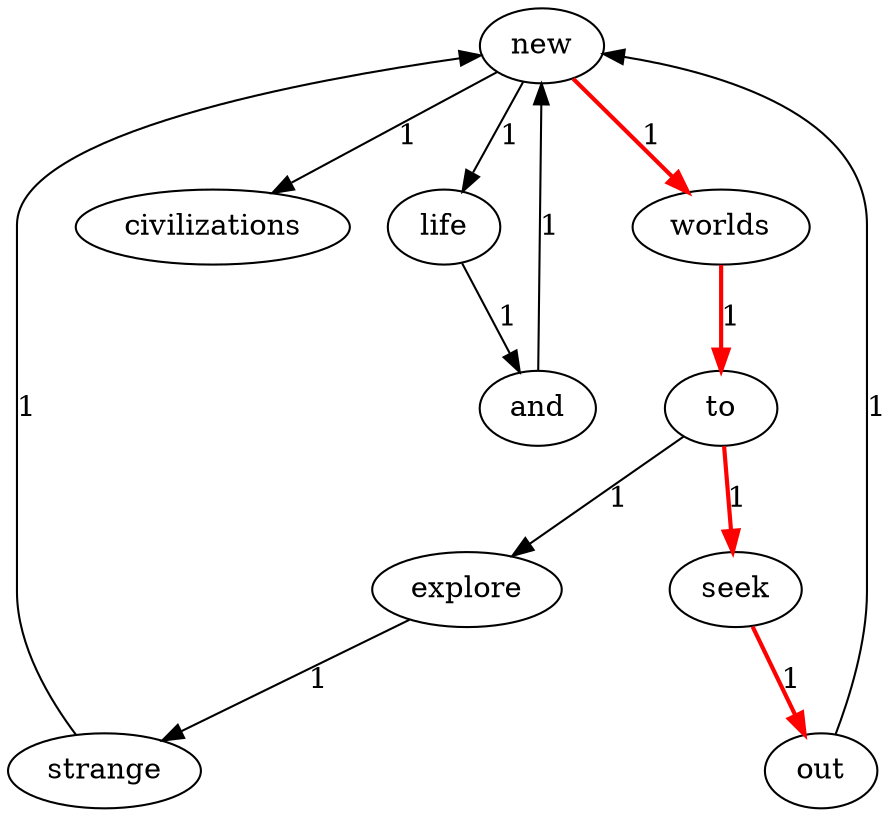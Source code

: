 digraph G {
new -> worlds [label=1, color=red, penwidth=2.0];
new -> civilizations [label=1];
new -> life [label=1];
worlds -> to [label=1, color=red, penwidth=2.0];
explore -> strange [label=1];
and -> new [label=1];
to -> explore [label=1];
to -> seek [label=1, color=red, penwidth=2.0];
seek -> out [label=1, color=red, penwidth=2.0];
strange -> new [label=1];
life -> and [label=1];
out -> new [label=1];
}